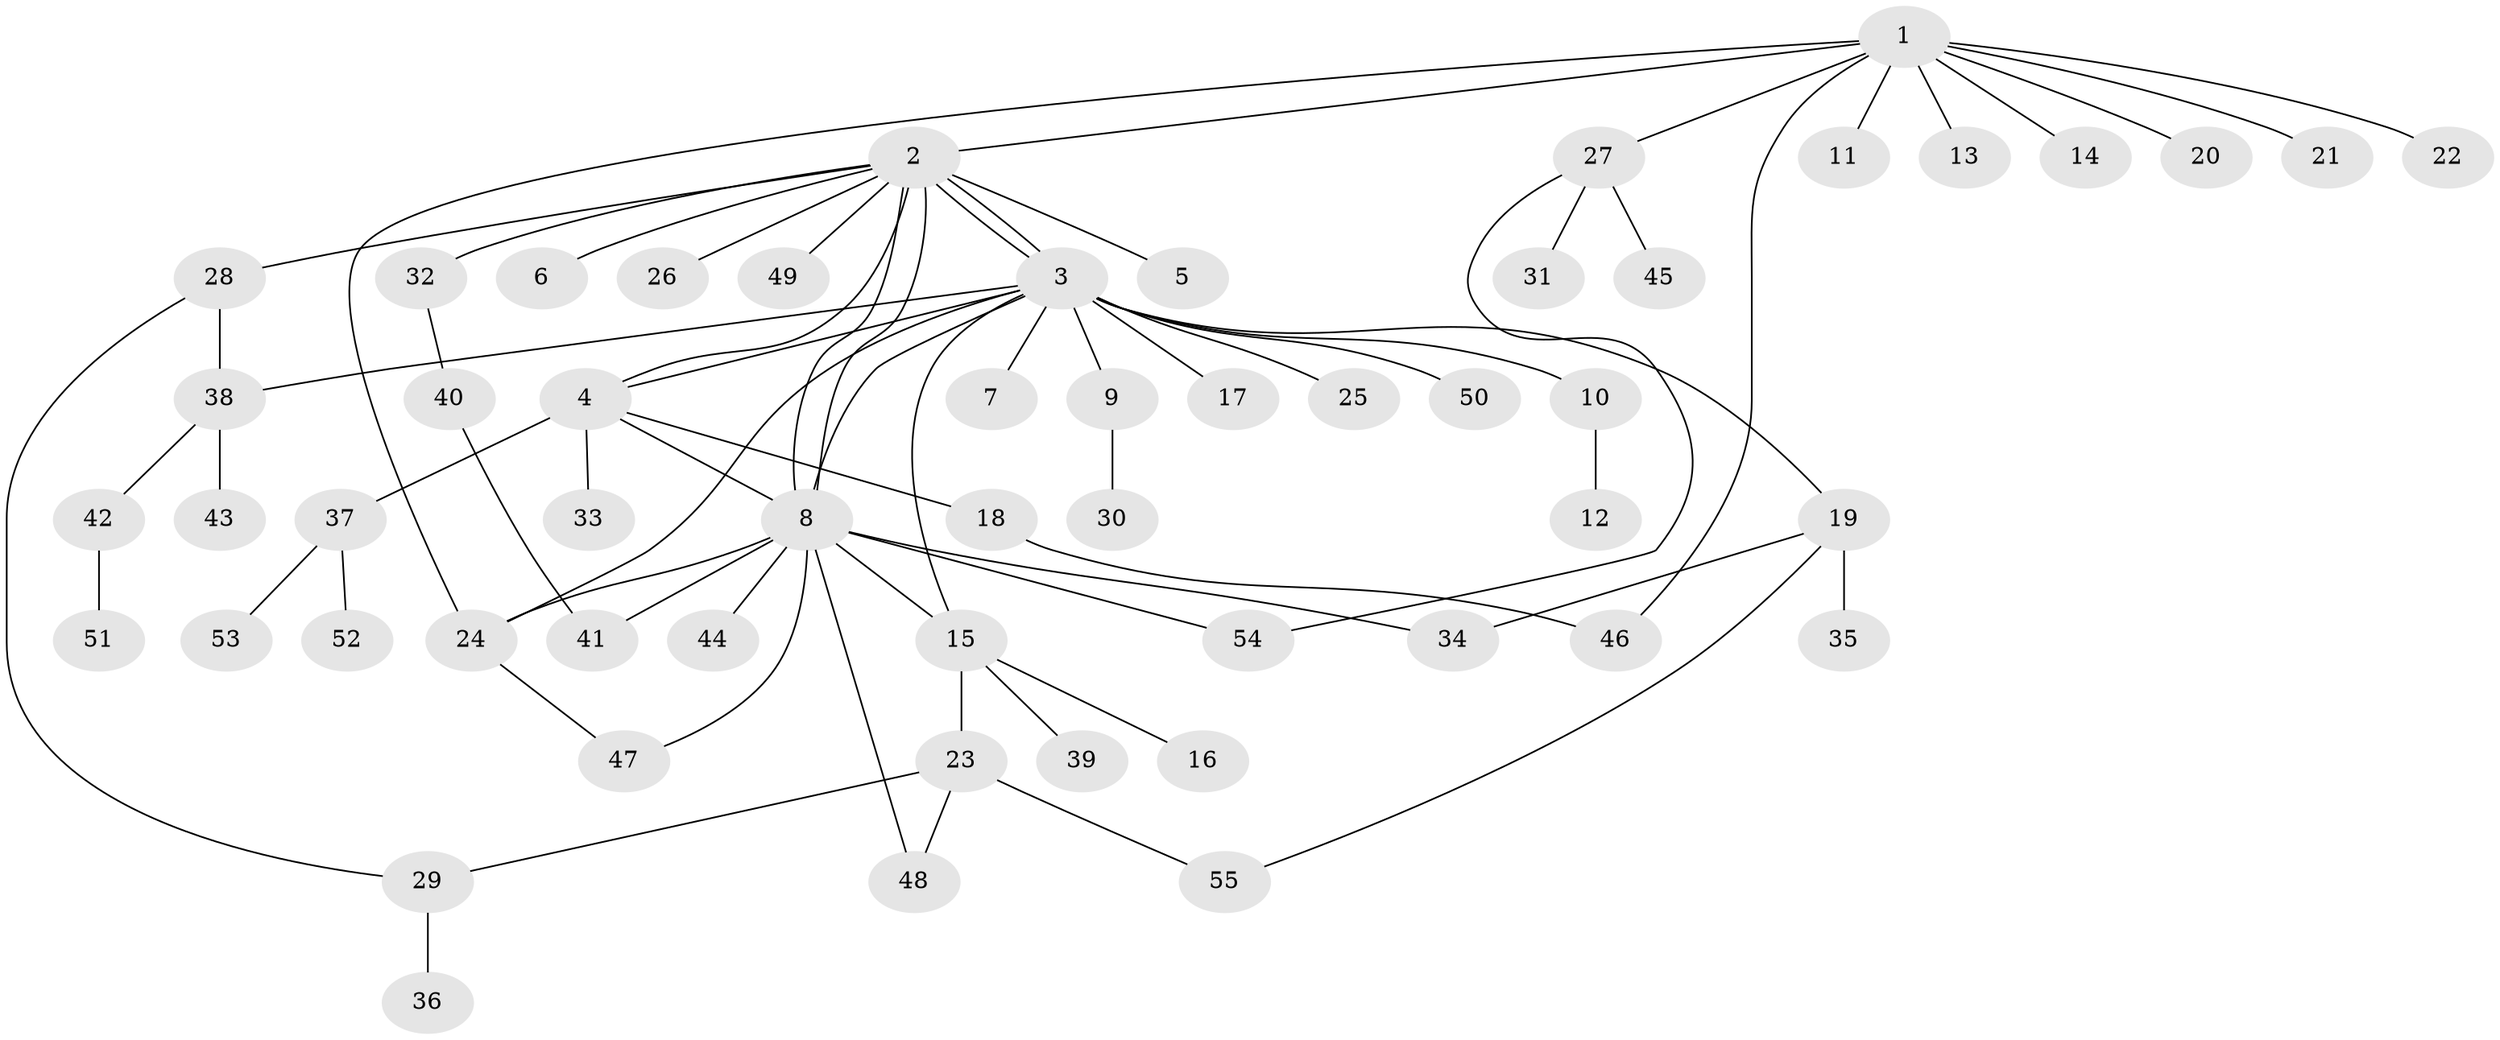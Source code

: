// coarse degree distribution, {1: 0.9090909090909091, 12: 0.045454545454545456, 10: 0.045454545454545456}
// Generated by graph-tools (version 1.1) at 2025/50/03/04/25 21:50:45]
// undirected, 55 vertices, 71 edges
graph export_dot {
graph [start="1"]
  node [color=gray90,style=filled];
  1;
  2;
  3;
  4;
  5;
  6;
  7;
  8;
  9;
  10;
  11;
  12;
  13;
  14;
  15;
  16;
  17;
  18;
  19;
  20;
  21;
  22;
  23;
  24;
  25;
  26;
  27;
  28;
  29;
  30;
  31;
  32;
  33;
  34;
  35;
  36;
  37;
  38;
  39;
  40;
  41;
  42;
  43;
  44;
  45;
  46;
  47;
  48;
  49;
  50;
  51;
  52;
  53;
  54;
  55;
  1 -- 2;
  1 -- 11;
  1 -- 13;
  1 -- 14;
  1 -- 20;
  1 -- 21;
  1 -- 22;
  1 -- 24;
  1 -- 27;
  1 -- 46;
  2 -- 3;
  2 -- 3;
  2 -- 4;
  2 -- 5;
  2 -- 6;
  2 -- 8;
  2 -- 8;
  2 -- 26;
  2 -- 28;
  2 -- 32;
  2 -- 49;
  3 -- 4;
  3 -- 7;
  3 -- 8;
  3 -- 9;
  3 -- 10;
  3 -- 15;
  3 -- 17;
  3 -- 19;
  3 -- 24;
  3 -- 25;
  3 -- 38;
  3 -- 50;
  4 -- 8;
  4 -- 18;
  4 -- 33;
  4 -- 37;
  8 -- 15;
  8 -- 24;
  8 -- 34;
  8 -- 41;
  8 -- 44;
  8 -- 47;
  8 -- 48;
  8 -- 54;
  9 -- 30;
  10 -- 12;
  15 -- 16;
  15 -- 23;
  15 -- 39;
  18 -- 46;
  19 -- 34;
  19 -- 35;
  19 -- 55;
  23 -- 29;
  23 -- 48;
  23 -- 55;
  24 -- 47;
  27 -- 31;
  27 -- 45;
  27 -- 54;
  28 -- 29;
  28 -- 38;
  29 -- 36;
  32 -- 40;
  37 -- 52;
  37 -- 53;
  38 -- 42;
  38 -- 43;
  40 -- 41;
  42 -- 51;
}
